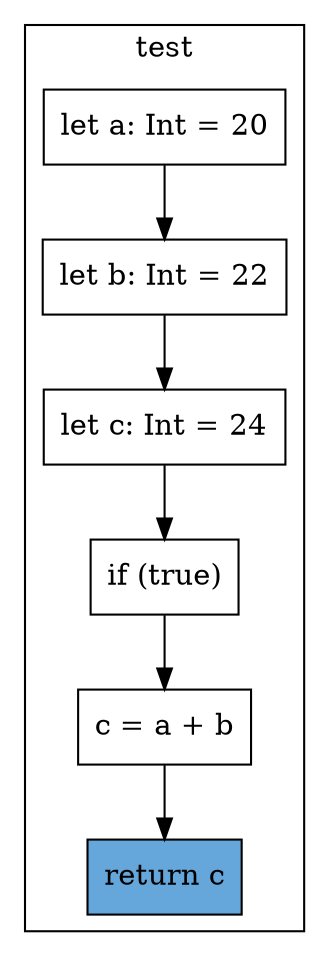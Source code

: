 digraph "never-accessed-6" {
    node [shape=box];
    subgraph "cluster_test" {
        label="test";
        "test_141" [label="let a: Int = 20"];
        "test_142" [label="let b: Int = 22"];
        "test_144" [label="let c: Int = 24"];
        "test_146" [label="if (true)"];
        "test_148" [label="c = a + b"];
        "test_150" [label="return c",style=filled,fillcolor="#66A7DB"];
        "test_141" -> "test_142";
        "test_142" -> "test_144";
        "test_144" -> "test_146";
        "test_146" -> "test_148";
        "test_148" -> "test_150";
    }
}
